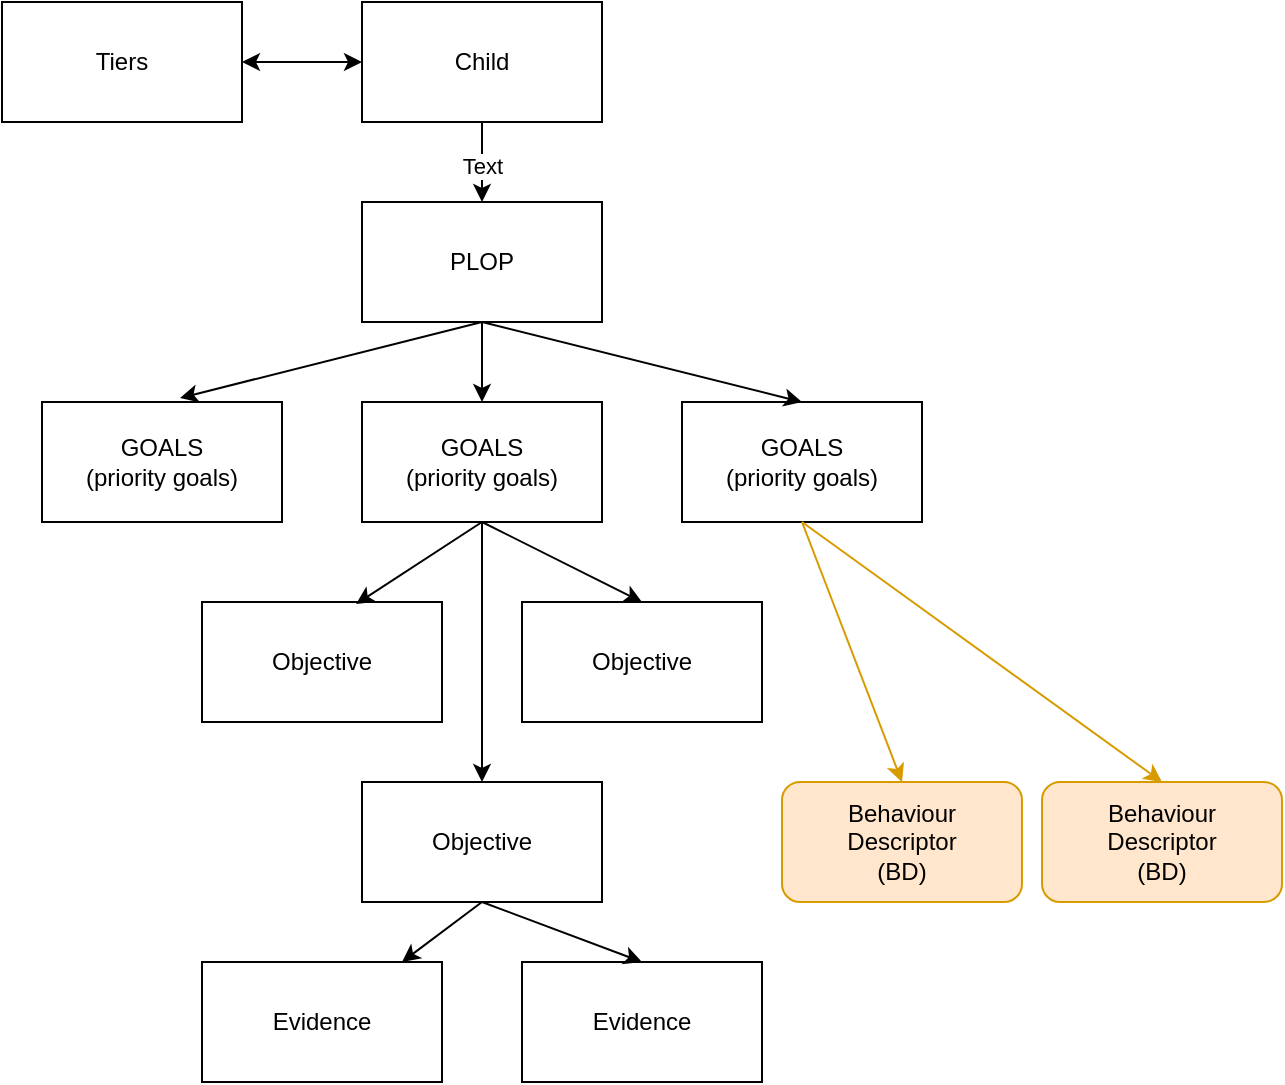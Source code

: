 <mxfile version="13.5.9" type="github"><diagram id="F96WpZZCFcabXqfd0FUk" name="Page-1"><mxGraphModel dx="1277" dy="765" grid="1" gridSize="10" guides="1" tooltips="1" connect="1" arrows="1" fold="1" page="1" pageScale="1" pageWidth="850" pageHeight="1100" math="0" shadow="0"><root><mxCell id="0"/><mxCell id="1" parent="0"/><mxCell id="Yd0pmX5fWYcJzj1ZIB8c-1" value="Child" style="rounded=0;whiteSpace=wrap;html=1;" parent="1" vertex="1"><mxGeometry x="220" y="40" width="120" height="60" as="geometry"/></mxCell><mxCell id="aC7LdMpAi9eInAKlDuQM-1" value="Tiers" style="rounded=0;whiteSpace=wrap;html=1;" vertex="1" parent="1"><mxGeometry x="40" y="40" width="120" height="60" as="geometry"/></mxCell><mxCell id="aC7LdMpAi9eInAKlDuQM-14" style="edgeStyle=orthogonalEdgeStyle;rounded=0;orthogonalLoop=1;jettySize=auto;html=1;entryX=0.5;entryY=0;entryDx=0;entryDy=0;" edge="1" parent="1" source="aC7LdMpAi9eInAKlDuQM-2" target="aC7LdMpAi9eInAKlDuQM-3"><mxGeometry relative="1" as="geometry"><mxPoint x="450" y="300" as="sourcePoint"/></mxGeometry></mxCell><mxCell id="aC7LdMpAi9eInAKlDuQM-2" value="PLOP" style="rounded=0;whiteSpace=wrap;html=1;" vertex="1" parent="1"><mxGeometry x="220" y="140" width="120" height="60" as="geometry"/></mxCell><mxCell id="aC7LdMpAi9eInAKlDuQM-3" value="GOALS&lt;br&gt;(priority goals)" style="rounded=0;whiteSpace=wrap;html=1;" vertex="1" parent="1"><mxGeometry x="220" y="240" width="120" height="60" as="geometry"/></mxCell><mxCell id="aC7LdMpAi9eInAKlDuQM-4" value="Objective" style="rounded=0;whiteSpace=wrap;html=1;" vertex="1" parent="1"><mxGeometry x="140" y="340" width="120" height="60" as="geometry"/></mxCell><mxCell id="aC7LdMpAi9eInAKlDuQM-5" value="Objective" style="rounded=0;whiteSpace=wrap;html=1;" vertex="1" parent="1"><mxGeometry x="220" y="430" width="120" height="60" as="geometry"/></mxCell><mxCell id="aC7LdMpAi9eInAKlDuQM-6" value="Objective" style="rounded=0;whiteSpace=wrap;html=1;" vertex="1" parent="1"><mxGeometry x="300" y="340" width="120" height="60" as="geometry"/></mxCell><mxCell id="aC7LdMpAi9eInAKlDuQM-8" value="GOALS&lt;br&gt;(priority goals)" style="rounded=0;whiteSpace=wrap;html=1;" vertex="1" parent="1"><mxGeometry x="380" y="240" width="120" height="60" as="geometry"/></mxCell><mxCell id="aC7LdMpAi9eInAKlDuQM-9" value="" style="endArrow=classic;html=1;exitX=0.5;exitY=1;exitDx=0;exitDy=0;" edge="1" parent="1" source="aC7LdMpAi9eInAKlDuQM-3" target="aC7LdMpAi9eInAKlDuQM-5"><mxGeometry width="50" height="50" relative="1" as="geometry"><mxPoint x="230" y="330" as="sourcePoint"/><mxPoint x="280" y="280" as="targetPoint"/></mxGeometry></mxCell><mxCell id="aC7LdMpAi9eInAKlDuQM-11" value="" style="endArrow=classic;html=1;exitX=0.5;exitY=1;exitDx=0;exitDy=0;entryX=0.5;entryY=0;entryDx=0;entryDy=0;" edge="1" parent="1" source="aC7LdMpAi9eInAKlDuQM-3" target="aC7LdMpAi9eInAKlDuQM-6"><mxGeometry width="50" height="50" relative="1" as="geometry"><mxPoint x="230" y="330" as="sourcePoint"/><mxPoint x="280" y="280" as="targetPoint"/></mxGeometry></mxCell><mxCell id="aC7LdMpAi9eInAKlDuQM-12" value="" style="endArrow=classic;html=1;entryX=0.642;entryY=0.017;entryDx=0;entryDy=0;entryPerimeter=0;" edge="1" parent="1" target="aC7LdMpAi9eInAKlDuQM-4"><mxGeometry width="50" height="50" relative="1" as="geometry"><mxPoint x="280" y="300" as="sourcePoint"/><mxPoint x="180" y="250" as="targetPoint"/></mxGeometry></mxCell><mxCell id="aC7LdMpAi9eInAKlDuQM-16" value="" style="endArrow=classic;html=1;exitX=0.5;exitY=1;exitDx=0;exitDy=0;entryX=0.5;entryY=0;entryDx=0;entryDy=0;" edge="1" parent="1" source="Yd0pmX5fWYcJzj1ZIB8c-1" target="aC7LdMpAi9eInAKlDuQM-2"><mxGeometry width="50" height="50" relative="1" as="geometry"><mxPoint x="220" y="380" as="sourcePoint"/><mxPoint x="360" y="120" as="targetPoint"/></mxGeometry></mxCell><mxCell id="aC7LdMpAi9eInAKlDuQM-20" value="Text" style="edgeLabel;html=1;align=center;verticalAlign=middle;resizable=0;points=[];" vertex="1" connectable="0" parent="aC7LdMpAi9eInAKlDuQM-16"><mxGeometry x="0.08" relative="1" as="geometry"><mxPoint as="offset"/></mxGeometry></mxCell><mxCell id="aC7LdMpAi9eInAKlDuQM-17" value="" style="endArrow=classic;html=1;exitX=0.5;exitY=1;exitDx=0;exitDy=0;entryX=0.575;entryY=-0.033;entryDx=0;entryDy=0;entryPerimeter=0;" edge="1" parent="1" source="aC7LdMpAi9eInAKlDuQM-2" target="aC7LdMpAi9eInAKlDuQM-19"><mxGeometry width="50" height="50" relative="1" as="geometry"><mxPoint x="110" y="300" as="sourcePoint"/><mxPoint x="160" y="250" as="targetPoint"/></mxGeometry></mxCell><mxCell id="aC7LdMpAi9eInAKlDuQM-18" value="" style="endArrow=classic;html=1;entryX=0.5;entryY=0;entryDx=0;entryDy=0;exitX=0.5;exitY=1;exitDx=0;exitDy=0;" edge="1" parent="1" source="aC7LdMpAi9eInAKlDuQM-2" target="aC7LdMpAi9eInAKlDuQM-8"><mxGeometry width="50" height="50" relative="1" as="geometry"><mxPoint x="390" y="230" as="sourcePoint"/><mxPoint x="440" y="180" as="targetPoint"/></mxGeometry></mxCell><mxCell id="aC7LdMpAi9eInAKlDuQM-19" value="GOALS&lt;br&gt;(priority goals)" style="rounded=0;whiteSpace=wrap;html=1;" vertex="1" parent="1"><mxGeometry x="60" y="240" width="120" height="60" as="geometry"/></mxCell><mxCell id="aC7LdMpAi9eInAKlDuQM-21" value="" style="endArrow=classic;startArrow=classic;html=1;entryX=0;entryY=0.5;entryDx=0;entryDy=0;exitX=1;exitY=0.5;exitDx=0;exitDy=0;" edge="1" parent="1" source="aC7LdMpAi9eInAKlDuQM-1" target="Yd0pmX5fWYcJzj1ZIB8c-1"><mxGeometry width="50" height="50" relative="1" as="geometry"><mxPoint x="130" y="140" as="sourcePoint"/><mxPoint x="180" y="90" as="targetPoint"/></mxGeometry></mxCell><mxCell id="aC7LdMpAi9eInAKlDuQM-22" value="Evidence" style="rounded=0;whiteSpace=wrap;html=1;" vertex="1" parent="1"><mxGeometry x="140" y="520" width="120" height="60" as="geometry"/></mxCell><mxCell id="aC7LdMpAi9eInAKlDuQM-23" value="" style="endArrow=classic;html=1;exitX=0.5;exitY=1;exitDx=0;exitDy=0;" edge="1" parent="1" source="aC7LdMpAi9eInAKlDuQM-5" target="aC7LdMpAi9eInAKlDuQM-22"><mxGeometry width="50" height="50" relative="1" as="geometry"><mxPoint x="290" y="510" as="sourcePoint"/><mxPoint x="340" y="460" as="targetPoint"/></mxGeometry></mxCell><mxCell id="aC7LdMpAi9eInAKlDuQM-24" value="Evidence" style="rounded=0;whiteSpace=wrap;html=1;" vertex="1" parent="1"><mxGeometry x="300" y="520" width="120" height="60" as="geometry"/></mxCell><mxCell id="aC7LdMpAi9eInAKlDuQM-25" value="" style="endArrow=classic;html=1;entryX=0.5;entryY=0;entryDx=0;entryDy=0;" edge="1" parent="1" target="aC7LdMpAi9eInAKlDuQM-24"><mxGeometry width="50" height="50" relative="1" as="geometry"><mxPoint x="280" y="490" as="sourcePoint"/><mxPoint x="340" y="460" as="targetPoint"/></mxGeometry></mxCell><mxCell id="aC7LdMpAi9eInAKlDuQM-26" value="Behaviour &lt;br&gt;Descriptor&lt;br&gt;(BD)" style="rounded=1;whiteSpace=wrap;html=1;fillColor=#ffe6cc;strokeColor=#d79b00;" vertex="1" parent="1"><mxGeometry x="430" y="430" width="120" height="60" as="geometry"/></mxCell><mxCell id="aC7LdMpAi9eInAKlDuQM-27" value="Behaviour &lt;br&gt;Descriptor&lt;br&gt;(BD)" style="rounded=1;whiteSpace=wrap;html=1;fillColor=#ffe6cc;strokeColor=#d79b00;" vertex="1" parent="1"><mxGeometry x="560" y="430" width="120" height="60" as="geometry"/></mxCell><mxCell id="aC7LdMpAi9eInAKlDuQM-28" value="" style="endArrow=classic;html=1;entryX=0.5;entryY=0;entryDx=0;entryDy=0;exitX=0.5;exitY=1;exitDx=0;exitDy=0;fillColor=#ffe6cc;strokeColor=#d79b00;" edge="1" parent="1" source="aC7LdMpAi9eInAKlDuQM-8" target="aC7LdMpAi9eInAKlDuQM-26"><mxGeometry width="50" height="50" relative="1" as="geometry"><mxPoint x="280" y="360" as="sourcePoint"/><mxPoint x="330" y="310" as="targetPoint"/></mxGeometry></mxCell><mxCell id="aC7LdMpAi9eInAKlDuQM-29" value="" style="endArrow=classic;html=1;entryX=0.5;entryY=0;entryDx=0;entryDy=0;exitX=0.5;exitY=1;exitDx=0;exitDy=0;fillColor=#ffe6cc;strokeColor=#d79b00;" edge="1" parent="1" source="aC7LdMpAi9eInAKlDuQM-8" target="aC7LdMpAi9eInAKlDuQM-27"><mxGeometry width="50" height="50" relative="1" as="geometry"><mxPoint x="450" y="310" as="sourcePoint"/><mxPoint x="530" y="440" as="targetPoint"/></mxGeometry></mxCell></root></mxGraphModel></diagram></mxfile>
